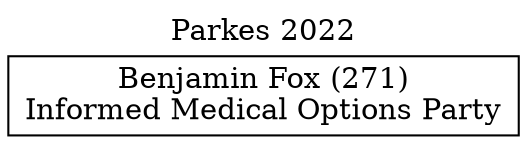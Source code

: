 // House preference flow
digraph "Benjamin Fox (271)_Parkes_2022" {
	graph [label="Parkes 2022" labelloc=t mclimit=2]
	node [shape=box]
	"Benjamin Fox (271)" [label="Benjamin Fox (271)
Informed Medical Options Party"]
}
